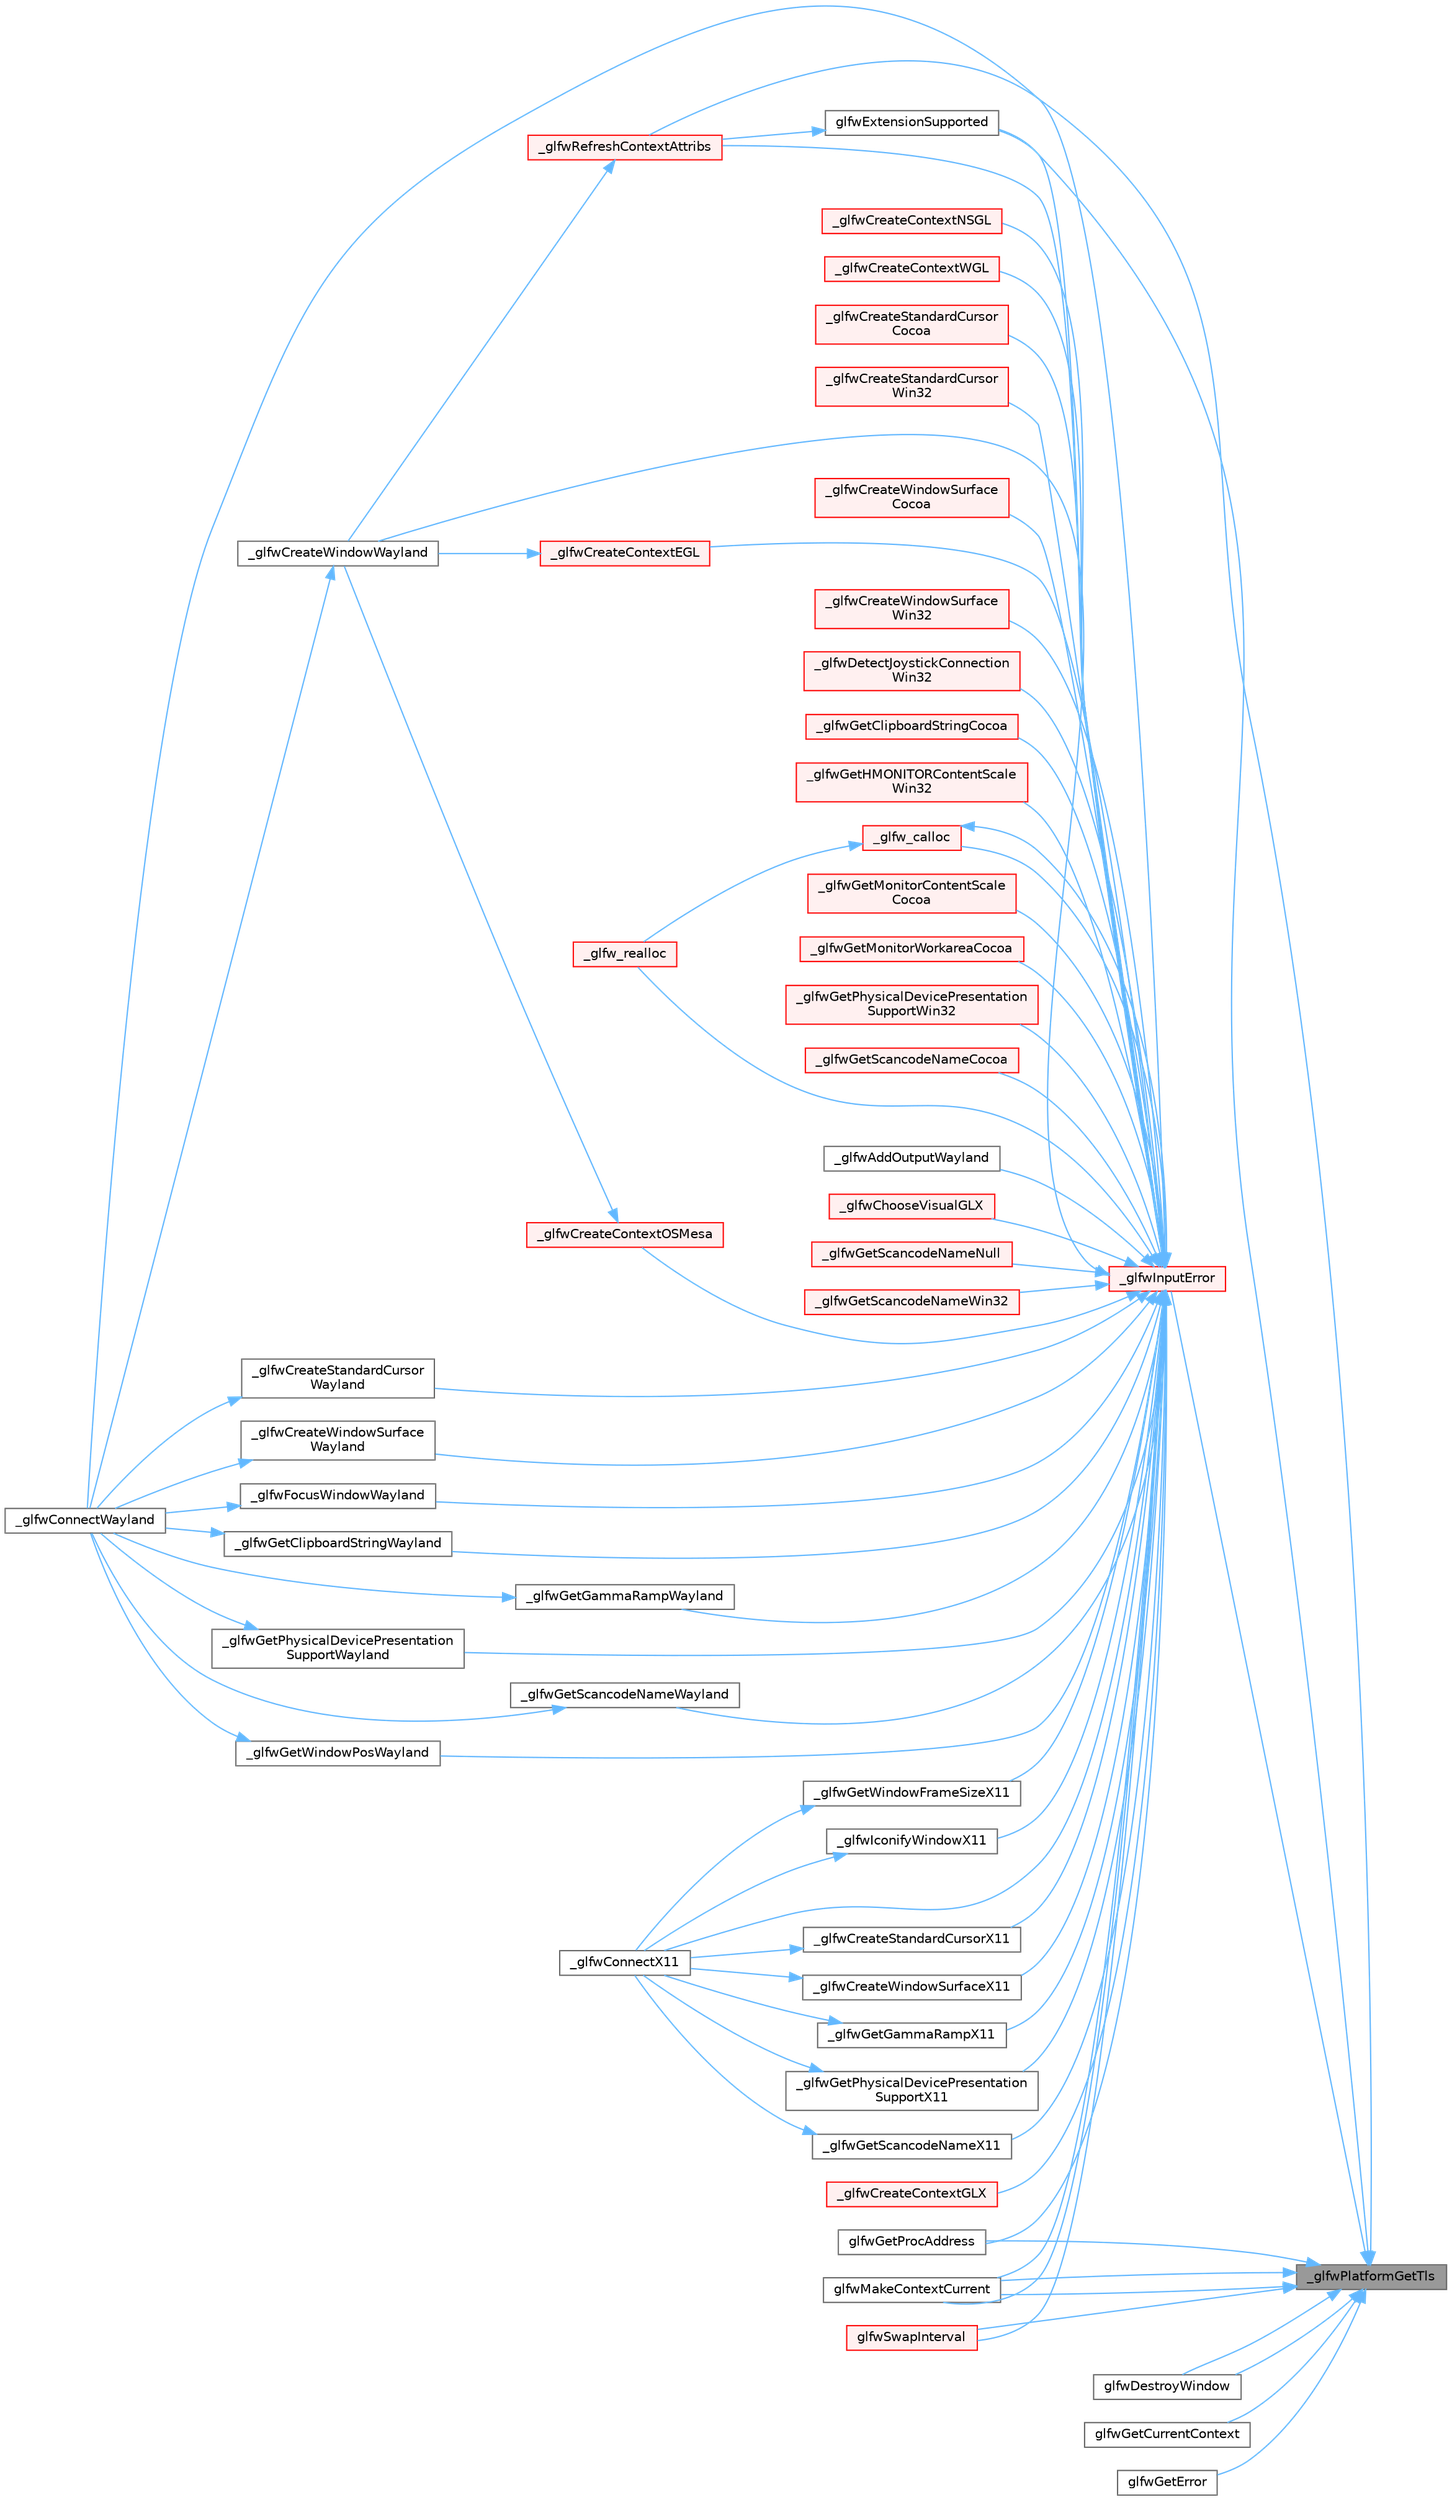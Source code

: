 digraph "_glfwPlatformGetTls"
{
 // LATEX_PDF_SIZE
  bgcolor="transparent";
  edge [fontname=Helvetica,fontsize=10,labelfontname=Helvetica,labelfontsize=10];
  node [fontname=Helvetica,fontsize=10,shape=box,height=0.2,width=0.4];
  rankdir="RL";
  Node1 [id="Node000001",label="_glfwPlatformGetTls",height=0.2,width=0.4,color="gray40", fillcolor="grey60", style="filled", fontcolor="black",tooltip=" "];
  Node1 -> Node2 [id="edge1_Node000001_Node000002",dir="back",color="steelblue1",style="solid",tooltip=" "];
  Node2 [id="Node000002",label="_glfwInputError",height=0.2,width=0.4,color="red", fillcolor="#FFF0F0", style="filled",URL="$_classes_2lib_2external_2glfw_2src_2init_8c.html#a3287b282ec57a4a89127ae51f49f10f5",tooltip=" "];
  Node2 -> Node3 [id="edge2_Node000002_Node000003",dir="back",color="steelblue1",style="solid",tooltip=" "];
  Node3 [id="Node000003",label="_glfw_calloc",height=0.2,width=0.4,color="red", fillcolor="#FFF0F0", style="filled",URL="$_classes_2lib_2external_2glfw_2src_2init_8c.html#a88a6e01ef5c1245a6d2a5e62b02e5678",tooltip=" "];
  Node3 -> Node4 [id="edge3_Node000003_Node000004",dir="back",color="steelblue1",style="solid",tooltip=" "];
  Node4 [id="Node000004",label="_glfw_realloc",height=0.2,width=0.4,color="red", fillcolor="#FFF0F0", style="filled",URL="$_classes_2lib_2external_2glfw_2src_2init_8c.html#a7ee3244d243d5778c712c1b3c98f8bc3",tooltip=" "];
  Node3 -> Node2 [id="edge4_Node000003_Node000002",dir="back",color="steelblue1",style="solid",tooltip=" "];
  Node2 -> Node4 [id="edge5_Node000002_Node000004",dir="back",color="steelblue1",style="solid",tooltip=" "];
  Node2 -> Node54 [id="edge6_Node000002_Node000054",dir="back",color="steelblue1",style="solid",tooltip=" "];
  Node54 [id="Node000054",label="_glfwAddOutputWayland",height=0.2,width=0.4,color="grey40", fillcolor="white", style="filled",URL="$_classes_2lib_2external_2glfw_2src_2wl__monitor_8c.html#a4061b6ec759c796455591e25a0de8c4b",tooltip=" "];
  Node2 -> Node76 [id="edge7_Node000002_Node000076",dir="back",color="steelblue1",style="solid",tooltip=" "];
  Node76 [id="Node000076",label="_glfwChooseVisualGLX",height=0.2,width=0.4,color="red", fillcolor="#FFF0F0", style="filled",URL="$_classes_2lib_2external_2glfw_2src_2glx__context_8c.html#a376899b42c1584c2ff98b70b12fae801",tooltip=" "];
  Node2 -> Node38 [id="edge8_Node000002_Node000038",dir="back",color="steelblue1",style="solid",tooltip=" "];
  Node38 [id="Node000038",label="_glfwConnectWayland",height=0.2,width=0.4,color="grey40", fillcolor="white", style="filled",URL="$_classes_2lib_2external_2glfw_2src_2wl__init_8c.html#aa808bd5a1ba23557d20738142c2066e7",tooltip=" "];
  Node2 -> Node22 [id="edge9_Node000002_Node000022",dir="back",color="steelblue1",style="solid",tooltip=" "];
  Node22 [id="Node000022",label="_glfwConnectX11",height=0.2,width=0.4,color="grey40", fillcolor="white", style="filled",URL="$_classes_2lib_2external_2glfw_2src_2x11__init_8c.html#a3ef34494ec1a6b49e24c3139b0bbdb56",tooltip=" "];
  Node2 -> Node79 [id="edge10_Node000002_Node000079",dir="back",color="steelblue1",style="solid",tooltip=" "];
  Node79 [id="Node000079",label="_glfwCreateContextEGL",height=0.2,width=0.4,color="red", fillcolor="#FFF0F0", style="filled",URL="$_classes_2lib_2external_2glfw_2src_2egl__context_8c.html#adfb1d7aa925810c45a2ef4efc268c2fe",tooltip=" "];
  Node79 -> Node82 [id="edge11_Node000079_Node000082",dir="back",color="steelblue1",style="solid",tooltip=" "];
  Node82 [id="Node000082",label="_glfwCreateWindowWayland",height=0.2,width=0.4,color="grey40", fillcolor="white", style="filled",URL="$lib_2external_2glfw_2src_2wl__window_8c.html#a927415ac08da464823db3cd2ee13a9ad",tooltip=" "];
  Node82 -> Node38 [id="edge12_Node000082_Node000038",dir="back",color="steelblue1",style="solid",tooltip=" "];
  Node2 -> Node85 [id="edge13_Node000002_Node000085",dir="back",color="steelblue1",style="solid",tooltip=" "];
  Node85 [id="Node000085",label="_glfwCreateContextGLX",height=0.2,width=0.4,color="red", fillcolor="#FFF0F0", style="filled",URL="$_classes_2lib_2external_2glfw_2src_2glx__context_8c.html#a1b7c2735d64353ce30240c27c15a149a",tooltip=" "];
  Node2 -> Node86 [id="edge14_Node000002_Node000086",dir="back",color="steelblue1",style="solid",tooltip=" "];
  Node86 [id="Node000086",label="_glfwCreateContextNSGL",height=0.2,width=0.4,color="red", fillcolor="#FFF0F0", style="filled",URL="$_old_2_classes_2lib_2raylib_2src_2external_2glfw_2src_2nsgl__context_8m.html#a4d57514fb92fa2439dfe429183aee6c6",tooltip=" "];
  Node2 -> Node87 [id="edge15_Node000002_Node000087",dir="back",color="steelblue1",style="solid",tooltip=" "];
  Node87 [id="Node000087",label="_glfwCreateContextOSMesa",height=0.2,width=0.4,color="red", fillcolor="#FFF0F0", style="filled",URL="$_old_2_classes_2lib_2raylib_2src_2external_2glfw_2src_2osmesa__context_8c.html#a59950232b3b545e1fa750f6bd7d46201",tooltip=" "];
  Node87 -> Node82 [id="edge16_Node000087_Node000082",dir="back",color="steelblue1",style="solid",tooltip=" "];
  Node2 -> Node88 [id="edge17_Node000002_Node000088",dir="back",color="steelblue1",style="solid",tooltip=" "];
  Node88 [id="Node000088",label="_glfwCreateContextWGL",height=0.2,width=0.4,color="red", fillcolor="#FFF0F0", style="filled",URL="$_classes_2lib_2external_2glfw_2src_2wgl__context_8c.html#a3a91c3b275d47f0fbe923cca11194502",tooltip=" "];
  Node2 -> Node90 [id="edge18_Node000002_Node000090",dir="back",color="steelblue1",style="solid",tooltip=" "];
  Node90 [id="Node000090",label="_glfwCreateStandardCursor\lCocoa",height=0.2,width=0.4,color="red", fillcolor="#FFF0F0", style="filled",URL="$lib_2external_2glfw_2src_2cocoa__window_8m.html#ab69a519bf04e3926133ac07c927c2e53",tooltip=" "];
  Node2 -> Node91 [id="edge19_Node000002_Node000091",dir="back",color="steelblue1",style="solid",tooltip=" "];
  Node91 [id="Node000091",label="_glfwCreateStandardCursor\lWayland",height=0.2,width=0.4,color="grey40", fillcolor="white", style="filled",URL="$lib_2external_2glfw_2src_2wl__window_8c.html#a41bb23ed531a3ea9ebe97973d2aedd63",tooltip=" "];
  Node91 -> Node38 [id="edge20_Node000091_Node000038",dir="back",color="steelblue1",style="solid",tooltip=" "];
  Node2 -> Node92 [id="edge21_Node000002_Node000092",dir="back",color="steelblue1",style="solid",tooltip=" "];
  Node92 [id="Node000092",label="_glfwCreateStandardCursor\lWin32",height=0.2,width=0.4,color="red", fillcolor="#FFF0F0", style="filled",URL="$lib_2external_2glfw_2src_2win32__window_8c.html#a9ed95aac8c2f6809f5400c8af402ffb7",tooltip=" "];
  Node2 -> Node93 [id="edge22_Node000002_Node000093",dir="back",color="steelblue1",style="solid",tooltip=" "];
  Node93 [id="Node000093",label="_glfwCreateStandardCursorX11",height=0.2,width=0.4,color="grey40", fillcolor="white", style="filled",URL="$lib_2external_2glfw_2src_2x11__window_8c.html#a8cbee1fb56cb85db3fb4b1396078ba68",tooltip=" "];
  Node93 -> Node22 [id="edge23_Node000093_Node000022",dir="back",color="steelblue1",style="solid",tooltip=" "];
  Node2 -> Node94 [id="edge24_Node000002_Node000094",dir="back",color="steelblue1",style="solid",tooltip=" "];
  Node94 [id="Node000094",label="_glfwCreateWindowSurface\lCocoa",height=0.2,width=0.4,color="red", fillcolor="#FFF0F0", style="filled",URL="$lib_2external_2glfw_2src_2cocoa__window_8m.html#a6e29d0331970e66436da6fa466b8d411",tooltip=" "];
  Node2 -> Node95 [id="edge25_Node000002_Node000095",dir="back",color="steelblue1",style="solid",tooltip=" "];
  Node95 [id="Node000095",label="_glfwCreateWindowSurface\lWayland",height=0.2,width=0.4,color="grey40", fillcolor="white", style="filled",URL="$lib_2external_2glfw_2src_2wl__window_8c.html#a88b24d7cb3bc64abfc826fd23cf17ad4",tooltip=" "];
  Node95 -> Node38 [id="edge26_Node000095_Node000038",dir="back",color="steelblue1",style="solid",tooltip=" "];
  Node2 -> Node96 [id="edge27_Node000002_Node000096",dir="back",color="steelblue1",style="solid",tooltip=" "];
  Node96 [id="Node000096",label="_glfwCreateWindowSurface\lWin32",height=0.2,width=0.4,color="red", fillcolor="#FFF0F0", style="filled",URL="$lib_2external_2glfw_2src_2win32__window_8c.html#ae332c39d7d375053b5c56d340fb8acd9",tooltip=" "];
  Node2 -> Node97 [id="edge28_Node000002_Node000097",dir="back",color="steelblue1",style="solid",tooltip=" "];
  Node97 [id="Node000097",label="_glfwCreateWindowSurfaceX11",height=0.2,width=0.4,color="grey40", fillcolor="white", style="filled",URL="$lib_2external_2glfw_2src_2x11__window_8c.html#a2990030f2d239a43e2b59b4498873233",tooltip=" "];
  Node97 -> Node22 [id="edge29_Node000097_Node000022",dir="back",color="steelblue1",style="solid",tooltip=" "];
  Node2 -> Node82 [id="edge30_Node000002_Node000082",dir="back",color="steelblue1",style="solid",tooltip=" "];
  Node2 -> Node51 [id="edge31_Node000002_Node000051",dir="back",color="steelblue1",style="solid",tooltip=" "];
  Node51 [id="Node000051",label="_glfwDetectJoystickConnection\lWin32",height=0.2,width=0.4,color="red", fillcolor="#FFF0F0", style="filled",URL="$_classes_2lib_2external_2glfw_2src_2win32__joystick_8c.html#a58cafa45ca625cc01aee93124c190b13",tooltip=" "];
  Node2 -> Node98 [id="edge32_Node000002_Node000098",dir="back",color="steelblue1",style="solid",tooltip=" "];
  Node98 [id="Node000098",label="_glfwFocusWindowWayland",height=0.2,width=0.4,color="grey40", fillcolor="white", style="filled",URL="$lib_2external_2glfw_2src_2wl__window_8c.html#a29aeccafd183ea2e1f5bab9a44ad6122",tooltip=" "];
  Node98 -> Node38 [id="edge33_Node000098_Node000038",dir="back",color="steelblue1",style="solid",tooltip=" "];
  Node2 -> Node30 [id="edge34_Node000002_Node000030",dir="back",color="steelblue1",style="solid",tooltip=" "];
  Node30 [id="Node000030",label="_glfwGetClipboardStringCocoa",height=0.2,width=0.4,color="red", fillcolor="#FFF0F0", style="filled",URL="$lib_2external_2glfw_2src_2cocoa__window_8m.html#a4a740ca9c153b3ff9b1552bfb982571e",tooltip=" "];
  Node2 -> Node99 [id="edge35_Node000002_Node000099",dir="back",color="steelblue1",style="solid",tooltip=" "];
  Node99 [id="Node000099",label="_glfwGetClipboardStringWayland",height=0.2,width=0.4,color="grey40", fillcolor="white", style="filled",URL="$lib_2external_2glfw_2src_2wl__window_8c.html#a025154d864120cb477aab22f49006320",tooltip=" "];
  Node99 -> Node38 [id="edge36_Node000099_Node000038",dir="back",color="steelblue1",style="solid",tooltip=" "];
  Node2 -> Node100 [id="edge37_Node000002_Node000100",dir="back",color="steelblue1",style="solid",tooltip=" "];
  Node100 [id="Node000100",label="_glfwGetGammaRampWayland",height=0.2,width=0.4,color="grey40", fillcolor="white", style="filled",URL="$_classes_2lib_2external_2glfw_2src_2wl__monitor_8c.html#a70e276054b29b00bb118f4261643c428",tooltip=" "];
  Node100 -> Node38 [id="edge38_Node000100_Node000038",dir="back",color="steelblue1",style="solid",tooltip=" "];
  Node2 -> Node46 [id="edge39_Node000002_Node000046",dir="back",color="steelblue1",style="solid",tooltip=" "];
  Node46 [id="Node000046",label="_glfwGetGammaRampX11",height=0.2,width=0.4,color="grey40", fillcolor="white", style="filled",URL="$_classes_2lib_2external_2glfw_2src_2x11__monitor_8c.html#ad0cdfa6cb50ed204c90f2094cae885f0",tooltip=" "];
  Node46 -> Node22 [id="edge40_Node000046_Node000022",dir="back",color="steelblue1",style="solid",tooltip=" "];
  Node2 -> Node101 [id="edge41_Node000002_Node000101",dir="back",color="steelblue1",style="solid",tooltip=" "];
  Node101 [id="Node000101",label="_glfwGetHMONITORContentScale\lWin32",height=0.2,width=0.4,color="red", fillcolor="#FFF0F0", style="filled",URL="$_classes_2lib_2external_2glfw_2src_2win32__monitor_8c.html#a666ce7b96d7717b71d8086be7b4e9fb3",tooltip=" "];
  Node2 -> Node106 [id="edge42_Node000002_Node000106",dir="back",color="steelblue1",style="solid",tooltip=" "];
  Node106 [id="Node000106",label="_glfwGetMonitorContentScale\lCocoa",height=0.2,width=0.4,color="red", fillcolor="#FFF0F0", style="filled",URL="$_classes_2lib_2external_2glfw_2src_2cocoa__monitor_8m.html#a10c59c9ca1e99d2970311eba1cd1fd59",tooltip=" "];
  Node2 -> Node107 [id="edge43_Node000002_Node000107",dir="back",color="steelblue1",style="solid",tooltip=" "];
  Node107 [id="Node000107",label="_glfwGetMonitorWorkareaCocoa",height=0.2,width=0.4,color="red", fillcolor="#FFF0F0", style="filled",URL="$_classes_2lib_2external_2glfw_2src_2cocoa__monitor_8m.html#a03d496951d90707a601f4bd749ba1c4a",tooltip=" "];
  Node2 -> Node108 [id="edge44_Node000002_Node000108",dir="back",color="steelblue1",style="solid",tooltip=" "];
  Node108 [id="Node000108",label="_glfwGetPhysicalDevicePresentation\lSupportWayland",height=0.2,width=0.4,color="grey40", fillcolor="white", style="filled",URL="$lib_2external_2glfw_2src_2wl__window_8c.html#a3d86a9811f95277afee0a9e5385d1234",tooltip=" "];
  Node108 -> Node38 [id="edge45_Node000108_Node000038",dir="back",color="steelblue1",style="solid",tooltip=" "];
  Node2 -> Node109 [id="edge46_Node000002_Node000109",dir="back",color="steelblue1",style="solid",tooltip=" "];
  Node109 [id="Node000109",label="_glfwGetPhysicalDevicePresentation\lSupportWin32",height=0.2,width=0.4,color="red", fillcolor="#FFF0F0", style="filled",URL="$lib_2external_2glfw_2src_2win32__window_8c.html#a1494c89bcd62a3c808939a4896d67cd9",tooltip=" "];
  Node2 -> Node110 [id="edge47_Node000002_Node000110",dir="back",color="steelblue1",style="solid",tooltip=" "];
  Node110 [id="Node000110",label="_glfwGetPhysicalDevicePresentation\lSupportX11",height=0.2,width=0.4,color="grey40", fillcolor="white", style="filled",URL="$lib_2external_2glfw_2src_2x11__window_8c.html#a853e50e8c586c72a447ff5d407081c0b",tooltip=" "];
  Node110 -> Node22 [id="edge48_Node000110_Node000022",dir="back",color="steelblue1",style="solid",tooltip=" "];
  Node2 -> Node111 [id="edge49_Node000002_Node000111",dir="back",color="steelblue1",style="solid",tooltip=" "];
  Node111 [id="Node000111",label="_glfwGetScancodeNameCocoa",height=0.2,width=0.4,color="red", fillcolor="#FFF0F0", style="filled",URL="$lib_2external_2glfw_2src_2cocoa__window_8m.html#a7a0b8d89ae92cfa4155a09f3af77bf62",tooltip=" "];
  Node2 -> Node112 [id="edge50_Node000002_Node000112",dir="back",color="steelblue1",style="solid",tooltip=" "];
  Node112 [id="Node000112",label="_glfwGetScancodeNameNull",height=0.2,width=0.4,color="red", fillcolor="#FFF0F0", style="filled",URL="$lib_2external_2glfw_2src_2null__window_8c.html#a3741393cbf40e0218e74c5c7cd3fed1c",tooltip=" "];
  Node2 -> Node113 [id="edge51_Node000002_Node000113",dir="back",color="steelblue1",style="solid",tooltip=" "];
  Node113 [id="Node000113",label="_glfwGetScancodeNameWayland",height=0.2,width=0.4,color="grey40", fillcolor="white", style="filled",URL="$lib_2external_2glfw_2src_2wl__window_8c.html#aaed25103e4cc8c776024035978f9e436",tooltip=" "];
  Node113 -> Node38 [id="edge52_Node000113_Node000038",dir="back",color="steelblue1",style="solid",tooltip=" "];
  Node2 -> Node114 [id="edge53_Node000002_Node000114",dir="back",color="steelblue1",style="solid",tooltip=" "];
  Node114 [id="Node000114",label="_glfwGetScancodeNameWin32",height=0.2,width=0.4,color="red", fillcolor="#FFF0F0", style="filled",URL="$lib_2external_2glfw_2src_2win32__window_8c.html#a2a937fd0664182b809741ab2924fc4fa",tooltip=" "];
  Node2 -> Node115 [id="edge54_Node000002_Node000115",dir="back",color="steelblue1",style="solid",tooltip=" "];
  Node115 [id="Node000115",label="_glfwGetScancodeNameX11",height=0.2,width=0.4,color="grey40", fillcolor="white", style="filled",URL="$lib_2external_2glfw_2src_2x11__window_8c.html#a7edbff336006d01dc97665562d468464",tooltip=" "];
  Node115 -> Node22 [id="edge55_Node000115_Node000022",dir="back",color="steelblue1",style="solid",tooltip=" "];
  Node2 -> Node116 [id="edge56_Node000002_Node000116",dir="back",color="steelblue1",style="solid",tooltip=" "];
  Node116 [id="Node000116",label="_glfwGetWindowFrameSizeX11",height=0.2,width=0.4,color="grey40", fillcolor="white", style="filled",URL="$lib_2external_2glfw_2src_2x11__window_8c.html#a1532ddd05367af8b6cd22cacc00a502b",tooltip=" "];
  Node116 -> Node22 [id="edge57_Node000116_Node000022",dir="back",color="steelblue1",style="solid",tooltip=" "];
  Node2 -> Node117 [id="edge58_Node000002_Node000117",dir="back",color="steelblue1",style="solid",tooltip=" "];
  Node117 [id="Node000117",label="_glfwGetWindowPosWayland",height=0.2,width=0.4,color="grey40", fillcolor="white", style="filled",URL="$lib_2external_2glfw_2src_2wl__window_8c.html#a325fef5dd107caef5a4620ec0e5ee9bd",tooltip=" "];
  Node117 -> Node38 [id="edge59_Node000117_Node000038",dir="back",color="steelblue1",style="solid",tooltip=" "];
  Node2 -> Node118 [id="edge60_Node000002_Node000118",dir="back",color="steelblue1",style="solid",tooltip=" "];
  Node118 [id="Node000118",label="_glfwIconifyWindowX11",height=0.2,width=0.4,color="grey40", fillcolor="white", style="filled",URL="$lib_2external_2glfw_2src_2x11__window_8c.html#a8eb859342ad26e24f158b62bb4f4f936",tooltip=" "];
  Node118 -> Node22 [id="edge61_Node000118_Node000022",dir="back",color="steelblue1",style="solid",tooltip=" "];
  Node2 -> Node161 [id="edge62_Node000002_Node000161",dir="back",color="steelblue1",style="solid",tooltip=" "];
  Node161 [id="Node000161",label="_glfwRefreshContextAttribs",height=0.2,width=0.4,color="red", fillcolor="#FFF0F0", style="filled",URL="$_classes_2lib_2external_2glfw_2src_2context_8c.html#ad31e31c6a588d6770188033eed87305b",tooltip=" "];
  Node161 -> Node82 [id="edge63_Node000161_Node000082",dir="back",color="steelblue1",style="solid",tooltip=" "];
  Node2 -> Node181 [id="edge64_Node000002_Node000181",dir="back",color="steelblue1",style="solid",tooltip=" "];
  Node181 [id="Node000181",label="glfwExtensionSupported",height=0.2,width=0.4,color="grey40", fillcolor="white", style="filled",URL="$group__context.html#ga9a28c712d35f9e43534e1d03b051c04c",tooltip="Returns whether the specified extension is available."];
  Node181 -> Node161 [id="edge65_Node000181_Node000161",dir="back",color="steelblue1",style="solid",tooltip=" "];
  Node2 -> Node215 [id="edge66_Node000002_Node000215",dir="back",color="steelblue1",style="solid",tooltip=" "];
  Node215 [id="Node000215",label="glfwGetProcAddress",height=0.2,width=0.4,color="grey40", fillcolor="white", style="filled",URL="$group__context.html#ga0e8af175218929615c16e74938c10f2a",tooltip="Returns the address of the specified function for the current context."];
  Node2 -> Node229 [id="edge67_Node000002_Node000229",dir="back",color="steelblue1",style="solid",tooltip=" "];
  Node229 [id="Node000229",label="glfwMakeContextCurrent",height=0.2,width=0.4,color="grey40", fillcolor="white", style="filled",URL="$group__context.html#gafd76c93e15ec8b0b90506a9936a46185",tooltip="Makes the context of the specified window current for the calling thread."];
  Node2 -> Node229 [id="edge68_Node000002_Node000229",dir="back",color="steelblue1",style="solid",tooltip=" "];
  Node2 -> Node241 [id="edge69_Node000002_Node000241",dir="back",color="steelblue1",style="solid",tooltip=" "];
  Node241 [id="Node000241",label="glfwSwapInterval",height=0.2,width=0.4,color="red", fillcolor="#FFF0F0", style="filled",URL="$group__context.html#ga12a595c06947cec4967c6e1f14210a8a",tooltip="Sets the swap interval for the current context."];
  Node1 -> Node161 [id="edge70_Node000001_Node000161",dir="back",color="steelblue1",style="solid",tooltip=" "];
  Node1 -> Node248 [id="edge71_Node000001_Node000248",dir="back",color="steelblue1",style="solid",tooltip=" "];
  Node248 [id="Node000248",label="glfwDestroyWindow",height=0.2,width=0.4,color="grey40", fillcolor="white", style="filled",URL="$group__window.html#ga806747476b7247d292be3711c323ea10",tooltip="Destroys the specified window and its context."];
  Node1 -> Node248 [id="edge72_Node000001_Node000248",dir="back",color="steelblue1",style="solid",tooltip=" "];
  Node1 -> Node181 [id="edge73_Node000001_Node000181",dir="back",color="steelblue1",style="solid",tooltip=" "];
  Node1 -> Node249 [id="edge74_Node000001_Node000249",dir="back",color="steelblue1",style="solid",tooltip=" "];
  Node249 [id="Node000249",label="glfwGetCurrentContext",height=0.2,width=0.4,color="grey40", fillcolor="white", style="filled",URL="$group__context.html#gab5fde1ef6238bfb82c7a2293f86172de",tooltip="Returns the window whose context is current on the calling thread."];
  Node1 -> Node250 [id="edge75_Node000001_Node000250",dir="back",color="steelblue1",style="solid",tooltip=" "];
  Node250 [id="Node000250",label="glfwGetError",height=0.2,width=0.4,color="grey40", fillcolor="white", style="filled",URL="$group__init.html#gaee7bac4c7e1b2769207747c1b5ae2f9e",tooltip="Returns and clears the last error for the calling thread."];
  Node1 -> Node215 [id="edge76_Node000001_Node000215",dir="back",color="steelblue1",style="solid",tooltip=" "];
  Node1 -> Node229 [id="edge77_Node000001_Node000229",dir="back",color="steelblue1",style="solid",tooltip=" "];
  Node1 -> Node229 [id="edge78_Node000001_Node000229",dir="back",color="steelblue1",style="solid",tooltip=" "];
  Node1 -> Node241 [id="edge79_Node000001_Node000241",dir="back",color="steelblue1",style="solid",tooltip=" "];
}
